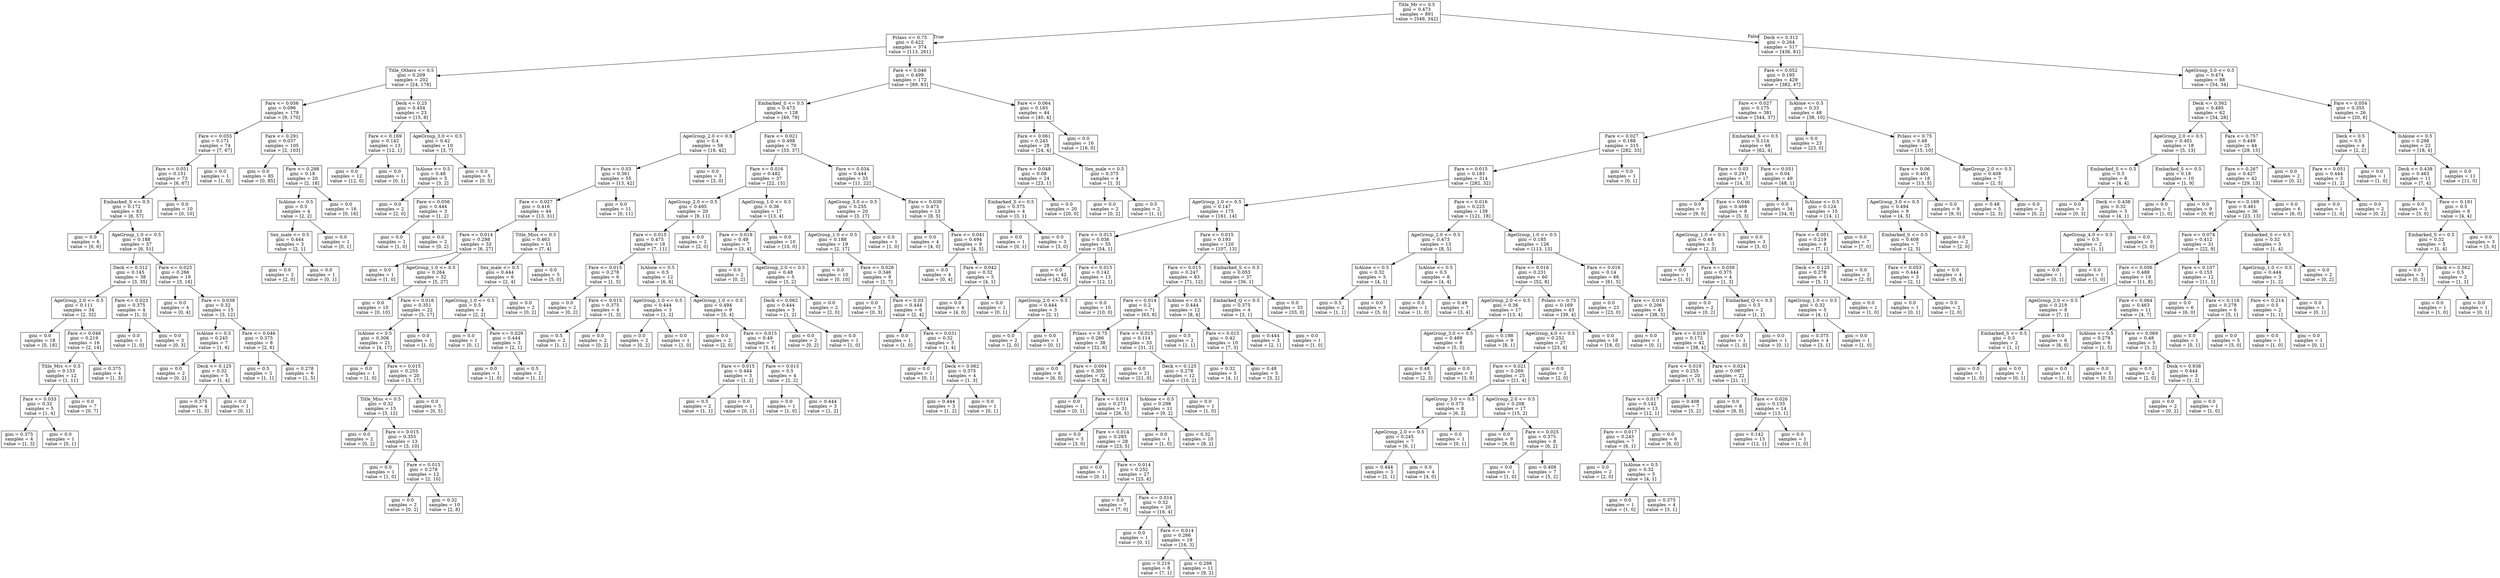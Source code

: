 digraph Tree {
node [shape=box] ;
0 [label="Title_Mr <= 0.5\ngini = 0.473\nsamples = 891\nvalue = [549, 342]"] ;
1 [label="Pclass <= 0.75\ngini = 0.422\nsamples = 374\nvalue = [113, 261]"] ;
0 -> 1 [labeldistance=2.5, labelangle=45, headlabel="True"] ;
2 [label="Title_Others <= 0.5\ngini = 0.209\nsamples = 202\nvalue = [24, 178]"] ;
1 -> 2 ;
3 [label="Fare <= 0.056\ngini = 0.096\nsamples = 179\nvalue = [9, 170]"] ;
2 -> 3 ;
4 [label="Fare <= 0.055\ngini = 0.171\nsamples = 74\nvalue = [7, 67]"] ;
3 -> 4 ;
5 [label="Fare <= 0.051\ngini = 0.151\nsamples = 73\nvalue = [6, 67]"] ;
4 -> 5 ;
6 [label="Embarked_S <= 0.5\ngini = 0.172\nsamples = 63\nvalue = [6, 57]"] ;
5 -> 6 ;
7 [label="gini = 0.0\nsamples = 6\nvalue = [0, 6]"] ;
6 -> 7 ;
8 [label="AgeGroup_1.0 <= 0.5\ngini = 0.188\nsamples = 57\nvalue = [6, 51]"] ;
6 -> 8 ;
9 [label="Deck <= 0.312\ngini = 0.145\nsamples = 38\nvalue = [3, 35]"] ;
8 -> 9 ;
10 [label="AgeGroup_2.0 <= 0.5\ngini = 0.111\nsamples = 34\nvalue = [2, 32]"] ;
9 -> 10 ;
11 [label="gini = 0.0\nsamples = 18\nvalue = [0, 18]"] ;
10 -> 11 ;
12 [label="Fare <= 0.048\ngini = 0.219\nsamples = 16\nvalue = [2, 14]"] ;
10 -> 12 ;
13 [label="Title_Mrs <= 0.5\ngini = 0.153\nsamples = 12\nvalue = [1, 11]"] ;
12 -> 13 ;
14 [label="Fare <= 0.033\ngini = 0.32\nsamples = 5\nvalue = [1, 4]"] ;
13 -> 14 ;
15 [label="gini = 0.375\nsamples = 4\nvalue = [1, 3]"] ;
14 -> 15 ;
16 [label="gini = 0.0\nsamples = 1\nvalue = [0, 1]"] ;
14 -> 16 ;
17 [label="gini = 0.0\nsamples = 7\nvalue = [0, 7]"] ;
13 -> 17 ;
18 [label="gini = 0.375\nsamples = 4\nvalue = [1, 3]"] ;
12 -> 18 ;
19 [label="Fare <= 0.023\ngini = 0.375\nsamples = 4\nvalue = [1, 3]"] ;
9 -> 19 ;
20 [label="gini = 0.0\nsamples = 1\nvalue = [1, 0]"] ;
19 -> 20 ;
21 [label="gini = 0.0\nsamples = 3\nvalue = [0, 3]"] ;
19 -> 21 ;
22 [label="Fare <= 0.025\ngini = 0.266\nsamples = 19\nvalue = [3, 16]"] ;
8 -> 22 ;
23 [label="gini = 0.0\nsamples = 4\nvalue = [0, 4]"] ;
22 -> 23 ;
24 [label="Fare <= 0.039\ngini = 0.32\nsamples = 15\nvalue = [3, 12]"] ;
22 -> 24 ;
25 [label="IsAlone <= 0.5\ngini = 0.245\nsamples = 7\nvalue = [1, 6]"] ;
24 -> 25 ;
26 [label="gini = 0.0\nsamples = 2\nvalue = [0, 2]"] ;
25 -> 26 ;
27 [label="Deck <= 0.125\ngini = 0.32\nsamples = 5\nvalue = [1, 4]"] ;
25 -> 27 ;
28 [label="gini = 0.375\nsamples = 4\nvalue = [1, 3]"] ;
27 -> 28 ;
29 [label="gini = 0.0\nsamples = 1\nvalue = [0, 1]"] ;
27 -> 29 ;
30 [label="Fare <= 0.046\ngini = 0.375\nsamples = 8\nvalue = [2, 6]"] ;
24 -> 30 ;
31 [label="gini = 0.5\nsamples = 2\nvalue = [1, 1]"] ;
30 -> 31 ;
32 [label="gini = 0.278\nsamples = 6\nvalue = [1, 5]"] ;
30 -> 32 ;
33 [label="gini = 0.0\nsamples = 10\nvalue = [0, 10]"] ;
5 -> 33 ;
34 [label="gini = 0.0\nsamples = 1\nvalue = [1, 0]"] ;
4 -> 34 ;
35 [label="Fare <= 0.291\ngini = 0.037\nsamples = 105\nvalue = [2, 103]"] ;
3 -> 35 ;
36 [label="gini = 0.0\nsamples = 85\nvalue = [0, 85]"] ;
35 -> 36 ;
37 [label="Fare <= 0.298\ngini = 0.18\nsamples = 20\nvalue = [2, 18]"] ;
35 -> 37 ;
38 [label="IsAlone <= 0.5\ngini = 0.5\nsamples = 4\nvalue = [2, 2]"] ;
37 -> 38 ;
39 [label="Sex_male <= 0.5\ngini = 0.444\nsamples = 3\nvalue = [2, 1]"] ;
38 -> 39 ;
40 [label="gini = 0.0\nsamples = 2\nvalue = [2, 0]"] ;
39 -> 40 ;
41 [label="gini = 0.0\nsamples = 1\nvalue = [0, 1]"] ;
39 -> 41 ;
42 [label="gini = 0.0\nsamples = 1\nvalue = [0, 1]"] ;
38 -> 42 ;
43 [label="gini = 0.0\nsamples = 16\nvalue = [0, 16]"] ;
37 -> 43 ;
44 [label="Deck <= 0.25\ngini = 0.454\nsamples = 23\nvalue = [15, 8]"] ;
2 -> 44 ;
45 [label="Fare <= 0.169\ngini = 0.142\nsamples = 13\nvalue = [12, 1]"] ;
44 -> 45 ;
46 [label="gini = 0.0\nsamples = 12\nvalue = [12, 0]"] ;
45 -> 46 ;
47 [label="gini = 0.0\nsamples = 1\nvalue = [0, 1]"] ;
45 -> 47 ;
48 [label="AgeGroup_3.0 <= 0.5\ngini = 0.42\nsamples = 10\nvalue = [3, 7]"] ;
44 -> 48 ;
49 [label="IsAlone <= 0.5\ngini = 0.48\nsamples = 5\nvalue = [3, 2]"] ;
48 -> 49 ;
50 [label="gini = 0.0\nsamples = 2\nvalue = [2, 0]"] ;
49 -> 50 ;
51 [label="Fare <= 0.056\ngini = 0.444\nsamples = 3\nvalue = [1, 2]"] ;
49 -> 51 ;
52 [label="gini = 0.0\nsamples = 1\nvalue = [1, 0]"] ;
51 -> 52 ;
53 [label="gini = 0.0\nsamples = 2\nvalue = [0, 2]"] ;
51 -> 53 ;
54 [label="gini = 0.0\nsamples = 5\nvalue = [0, 5]"] ;
48 -> 54 ;
55 [label="Fare <= 0.046\ngini = 0.499\nsamples = 172\nvalue = [89, 83]"] ;
1 -> 55 ;
56 [label="Embarked_S <= 0.5\ngini = 0.473\nsamples = 128\nvalue = [49, 79]"] ;
55 -> 56 ;
57 [label="AgeGroup_2.0 <= 0.5\ngini = 0.4\nsamples = 58\nvalue = [16, 42]"] ;
56 -> 57 ;
58 [label="Fare <= 0.03\ngini = 0.361\nsamples = 55\nvalue = [13, 42]"] ;
57 -> 58 ;
59 [label="Fare <= 0.027\ngini = 0.416\nsamples = 44\nvalue = [13, 31]"] ;
58 -> 59 ;
60 [label="Fare <= 0.014\ngini = 0.298\nsamples = 33\nvalue = [6, 27]"] ;
59 -> 60 ;
61 [label="gini = 0.0\nsamples = 1\nvalue = [1, 0]"] ;
60 -> 61 ;
62 [label="AgeGroup_1.0 <= 0.5\ngini = 0.264\nsamples = 32\nvalue = [5, 27]"] ;
60 -> 62 ;
63 [label="gini = 0.0\nsamples = 10\nvalue = [0, 10]"] ;
62 -> 63 ;
64 [label="Fare <= 0.016\ngini = 0.351\nsamples = 22\nvalue = [5, 17]"] ;
62 -> 64 ;
65 [label="IsAlone <= 0.5\ngini = 0.308\nsamples = 21\nvalue = [4, 17]"] ;
64 -> 65 ;
66 [label="gini = 0.0\nsamples = 1\nvalue = [1, 0]"] ;
65 -> 66 ;
67 [label="Fare <= 0.015\ngini = 0.255\nsamples = 20\nvalue = [3, 17]"] ;
65 -> 67 ;
68 [label="Title_Miss <= 0.5\ngini = 0.32\nsamples = 15\nvalue = [3, 12]"] ;
67 -> 68 ;
69 [label="gini = 0.0\nsamples = 2\nvalue = [0, 2]"] ;
68 -> 69 ;
70 [label="Fare <= 0.015\ngini = 0.355\nsamples = 13\nvalue = [3, 10]"] ;
68 -> 70 ;
71 [label="gini = 0.0\nsamples = 1\nvalue = [1, 0]"] ;
70 -> 71 ;
72 [label="Fare <= 0.015\ngini = 0.278\nsamples = 12\nvalue = [2, 10]"] ;
70 -> 72 ;
73 [label="gini = 0.0\nsamples = 2\nvalue = [0, 2]"] ;
72 -> 73 ;
74 [label="gini = 0.32\nsamples = 10\nvalue = [2, 8]"] ;
72 -> 74 ;
75 [label="gini = 0.0\nsamples = 5\nvalue = [0, 5]"] ;
67 -> 75 ;
76 [label="gini = 0.0\nsamples = 1\nvalue = [1, 0]"] ;
64 -> 76 ;
77 [label="Title_Miss <= 0.5\ngini = 0.463\nsamples = 11\nvalue = [7, 4]"] ;
59 -> 77 ;
78 [label="Sex_male <= 0.5\ngini = 0.444\nsamples = 6\nvalue = [2, 4]"] ;
77 -> 78 ;
79 [label="AgeGroup_1.0 <= 0.5\ngini = 0.5\nsamples = 4\nvalue = [2, 2]"] ;
78 -> 79 ;
80 [label="gini = 0.0\nsamples = 1\nvalue = [0, 1]"] ;
79 -> 80 ;
81 [label="Fare <= 0.029\ngini = 0.444\nsamples = 3\nvalue = [2, 1]"] ;
79 -> 81 ;
82 [label="gini = 0.0\nsamples = 1\nvalue = [1, 0]"] ;
81 -> 82 ;
83 [label="gini = 0.5\nsamples = 2\nvalue = [1, 1]"] ;
81 -> 83 ;
84 [label="gini = 0.0\nsamples = 2\nvalue = [0, 2]"] ;
78 -> 84 ;
85 [label="gini = 0.0\nsamples = 5\nvalue = [5, 0]"] ;
77 -> 85 ;
86 [label="gini = 0.0\nsamples = 11\nvalue = [0, 11]"] ;
58 -> 86 ;
87 [label="gini = 0.0\nsamples = 3\nvalue = [3, 0]"] ;
57 -> 87 ;
88 [label="Fare <= 0.021\ngini = 0.498\nsamples = 70\nvalue = [33, 37]"] ;
56 -> 88 ;
89 [label="Fare <= 0.016\ngini = 0.482\nsamples = 37\nvalue = [22, 15]"] ;
88 -> 89 ;
90 [label="AgeGroup_2.0 <= 0.5\ngini = 0.495\nsamples = 20\nvalue = [9, 11]"] ;
89 -> 90 ;
91 [label="Fare <= 0.015\ngini = 0.475\nsamples = 18\nvalue = [7, 11]"] ;
90 -> 91 ;
92 [label="Fare <= 0.015\ngini = 0.278\nsamples = 6\nvalue = [1, 5]"] ;
91 -> 92 ;
93 [label="gini = 0.0\nsamples = 2\nvalue = [0, 2]"] ;
92 -> 93 ;
94 [label="Fare <= 0.015\ngini = 0.375\nsamples = 4\nvalue = [1, 3]"] ;
92 -> 94 ;
95 [label="gini = 0.5\nsamples = 2\nvalue = [1, 1]"] ;
94 -> 95 ;
96 [label="gini = 0.0\nsamples = 2\nvalue = [0, 2]"] ;
94 -> 96 ;
97 [label="IsAlone <= 0.5\ngini = 0.5\nsamples = 12\nvalue = [6, 6]"] ;
91 -> 97 ;
98 [label="AgeGroup_1.0 <= 0.5\ngini = 0.444\nsamples = 3\nvalue = [1, 2]"] ;
97 -> 98 ;
99 [label="gini = 0.0\nsamples = 2\nvalue = [0, 2]"] ;
98 -> 99 ;
100 [label="gini = 0.0\nsamples = 1\nvalue = [1, 0]"] ;
98 -> 100 ;
101 [label="AgeGroup_1.0 <= 0.5\ngini = 0.494\nsamples = 9\nvalue = [5, 4]"] ;
97 -> 101 ;
102 [label="gini = 0.0\nsamples = 2\nvalue = [2, 0]"] ;
101 -> 102 ;
103 [label="Fare <= 0.015\ngini = 0.49\nsamples = 7\nvalue = [3, 4]"] ;
101 -> 103 ;
104 [label="Fare <= 0.015\ngini = 0.444\nsamples = 3\nvalue = [1, 2]"] ;
103 -> 104 ;
105 [label="gini = 0.5\nsamples = 2\nvalue = [1, 1]"] ;
104 -> 105 ;
106 [label="gini = 0.0\nsamples = 1\nvalue = [0, 1]"] ;
104 -> 106 ;
107 [label="Fare <= 0.015\ngini = 0.5\nsamples = 4\nvalue = [2, 2]"] ;
103 -> 107 ;
108 [label="gini = 0.0\nsamples = 1\nvalue = [1, 0]"] ;
107 -> 108 ;
109 [label="gini = 0.444\nsamples = 3\nvalue = [1, 2]"] ;
107 -> 109 ;
110 [label="gini = 0.0\nsamples = 2\nvalue = [2, 0]"] ;
90 -> 110 ;
111 [label="AgeGroup_1.0 <= 0.5\ngini = 0.36\nsamples = 17\nvalue = [13, 4]"] ;
89 -> 111 ;
112 [label="Fare <= 0.018\ngini = 0.49\nsamples = 7\nvalue = [3, 4]"] ;
111 -> 112 ;
113 [label="gini = 0.0\nsamples = 2\nvalue = [0, 2]"] ;
112 -> 113 ;
114 [label="AgeGroup_2.0 <= 0.5\ngini = 0.48\nsamples = 5\nvalue = [3, 2]"] ;
112 -> 114 ;
115 [label="Deck <= 0.062\ngini = 0.444\nsamples = 3\nvalue = [1, 2]"] ;
114 -> 115 ;
116 [label="gini = 0.0\nsamples = 2\nvalue = [0, 2]"] ;
115 -> 116 ;
117 [label="gini = 0.0\nsamples = 1\nvalue = [1, 0]"] ;
115 -> 117 ;
118 [label="gini = 0.0\nsamples = 2\nvalue = [2, 0]"] ;
114 -> 118 ;
119 [label="gini = 0.0\nsamples = 10\nvalue = [10, 0]"] ;
111 -> 119 ;
120 [label="Fare <= 0.034\ngini = 0.444\nsamples = 33\nvalue = [11, 22]"] ;
88 -> 120 ;
121 [label="AgeGroup_3.0 <= 0.5\ngini = 0.255\nsamples = 20\nvalue = [3, 17]"] ;
120 -> 121 ;
122 [label="AgeGroup_1.0 <= 0.5\ngini = 0.188\nsamples = 19\nvalue = [2, 17]"] ;
121 -> 122 ;
123 [label="gini = 0.0\nsamples = 10\nvalue = [0, 10]"] ;
122 -> 123 ;
124 [label="Fare <= 0.026\ngini = 0.346\nsamples = 9\nvalue = [2, 7]"] ;
122 -> 124 ;
125 [label="gini = 0.0\nsamples = 3\nvalue = [0, 3]"] ;
124 -> 125 ;
126 [label="Fare <= 0.03\ngini = 0.444\nsamples = 6\nvalue = [2, 4]"] ;
124 -> 126 ;
127 [label="gini = 0.0\nsamples = 1\nvalue = [1, 0]"] ;
126 -> 127 ;
128 [label="Fare <= 0.031\ngini = 0.32\nsamples = 5\nvalue = [1, 4]"] ;
126 -> 128 ;
129 [label="gini = 0.0\nsamples = 1\nvalue = [0, 1]"] ;
128 -> 129 ;
130 [label="Deck <= 0.062\ngini = 0.375\nsamples = 4\nvalue = [1, 3]"] ;
128 -> 130 ;
131 [label="gini = 0.444\nsamples = 3\nvalue = [1, 2]"] ;
130 -> 131 ;
132 [label="gini = 0.0\nsamples = 1\nvalue = [0, 1]"] ;
130 -> 132 ;
133 [label="gini = 0.0\nsamples = 1\nvalue = [1, 0]"] ;
121 -> 133 ;
134 [label="Fare <= 0.039\ngini = 0.473\nsamples = 13\nvalue = [8, 5]"] ;
120 -> 134 ;
135 [label="gini = 0.0\nsamples = 4\nvalue = [4, 0]"] ;
134 -> 135 ;
136 [label="Fare <= 0.041\ngini = 0.494\nsamples = 9\nvalue = [4, 5]"] ;
134 -> 136 ;
137 [label="gini = 0.0\nsamples = 4\nvalue = [0, 4]"] ;
136 -> 137 ;
138 [label="Fare <= 0.042\ngini = 0.32\nsamples = 5\nvalue = [4, 1]"] ;
136 -> 138 ;
139 [label="gini = 0.0\nsamples = 4\nvalue = [4, 0]"] ;
138 -> 139 ;
140 [label="gini = 0.0\nsamples = 1\nvalue = [0, 1]"] ;
138 -> 140 ;
141 [label="Fare <= 0.064\ngini = 0.165\nsamples = 44\nvalue = [40, 4]"] ;
55 -> 141 ;
142 [label="Fare <= 0.061\ngini = 0.245\nsamples = 28\nvalue = [24, 4]"] ;
141 -> 142 ;
143 [label="Fare <= 0.048\ngini = 0.08\nsamples = 24\nvalue = [23, 1]"] ;
142 -> 143 ;
144 [label="Embarked_S <= 0.5\ngini = 0.375\nsamples = 4\nvalue = [3, 1]"] ;
143 -> 144 ;
145 [label="gini = 0.0\nsamples = 1\nvalue = [0, 1]"] ;
144 -> 145 ;
146 [label="gini = 0.0\nsamples = 3\nvalue = [3, 0]"] ;
144 -> 146 ;
147 [label="gini = 0.0\nsamples = 20\nvalue = [20, 0]"] ;
143 -> 147 ;
148 [label="Sex_male <= 0.5\ngini = 0.375\nsamples = 4\nvalue = [1, 3]"] ;
142 -> 148 ;
149 [label="gini = 0.0\nsamples = 2\nvalue = [0, 2]"] ;
148 -> 149 ;
150 [label="gini = 0.5\nsamples = 2\nvalue = [1, 1]"] ;
148 -> 150 ;
151 [label="gini = 0.0\nsamples = 16\nvalue = [16, 0]"] ;
141 -> 151 ;
152 [label="Deck <= 0.312\ngini = 0.264\nsamples = 517\nvalue = [436, 81]"] ;
0 -> 152 [labeldistance=2.5, labelangle=-45, headlabel="False"] ;
153 [label="Fare <= 0.052\ngini = 0.195\nsamples = 429\nvalue = [382, 47]"] ;
152 -> 153 ;
154 [label="Fare <= 0.027\ngini = 0.175\nsamples = 381\nvalue = [344, 37]"] ;
153 -> 154 ;
155 [label="Fare <= 0.027\ngini = 0.188\nsamples = 315\nvalue = [282, 33]"] ;
154 -> 155 ;
156 [label="Fare <= 0.015\ngini = 0.183\nsamples = 314\nvalue = [282, 32]"] ;
155 -> 156 ;
157 [label="AgeGroup_1.0 <= 0.5\ngini = 0.147\nsamples = 175\nvalue = [161, 14]"] ;
156 -> 157 ;
158 [label="Fare <= 0.015\ngini = 0.036\nsamples = 55\nvalue = [54, 1]"] ;
157 -> 158 ;
159 [label="gini = 0.0\nsamples = 42\nvalue = [42, 0]"] ;
158 -> 159 ;
160 [label="Fare <= 0.015\ngini = 0.142\nsamples = 13\nvalue = [12, 1]"] ;
158 -> 160 ;
161 [label="AgeGroup_2.0 <= 0.5\ngini = 0.444\nsamples = 3\nvalue = [2, 1]"] ;
160 -> 161 ;
162 [label="gini = 0.0\nsamples = 2\nvalue = [2, 0]"] ;
161 -> 162 ;
163 [label="gini = 0.0\nsamples = 1\nvalue = [0, 1]"] ;
161 -> 163 ;
164 [label="gini = 0.0\nsamples = 10\nvalue = [10, 0]"] ;
160 -> 164 ;
165 [label="Fare <= 0.015\ngini = 0.193\nsamples = 120\nvalue = [107, 13]"] ;
157 -> 165 ;
166 [label="Fare <= 0.015\ngini = 0.247\nsamples = 83\nvalue = [71, 12]"] ;
165 -> 166 ;
167 [label="Fare <= 0.014\ngini = 0.2\nsamples = 71\nvalue = [63, 8]"] ;
166 -> 167 ;
168 [label="Pclass <= 0.75\ngini = 0.266\nsamples = 38\nvalue = [32, 6]"] ;
167 -> 168 ;
169 [label="gini = 0.0\nsamples = 6\nvalue = [6, 0]"] ;
168 -> 169 ;
170 [label="Fare <= 0.004\ngini = 0.305\nsamples = 32\nvalue = [26, 6]"] ;
168 -> 170 ;
171 [label="gini = 0.0\nsamples = 1\nvalue = [0, 1]"] ;
170 -> 171 ;
172 [label="Fare <= 0.014\ngini = 0.271\nsamples = 31\nvalue = [26, 5]"] ;
170 -> 172 ;
173 [label="gini = 0.0\nsamples = 3\nvalue = [3, 0]"] ;
172 -> 173 ;
174 [label="Fare <= 0.014\ngini = 0.293\nsamples = 28\nvalue = [23, 5]"] ;
172 -> 174 ;
175 [label="gini = 0.0\nsamples = 1\nvalue = [0, 1]"] ;
174 -> 175 ;
176 [label="Fare <= 0.014\ngini = 0.252\nsamples = 27\nvalue = [23, 4]"] ;
174 -> 176 ;
177 [label="gini = 0.0\nsamples = 7\nvalue = [7, 0]"] ;
176 -> 177 ;
178 [label="Fare <= 0.014\ngini = 0.32\nsamples = 20\nvalue = [16, 4]"] ;
176 -> 178 ;
179 [label="gini = 0.0\nsamples = 1\nvalue = [0, 1]"] ;
178 -> 179 ;
180 [label="Fare <= 0.014\ngini = 0.266\nsamples = 19\nvalue = [16, 3]"] ;
178 -> 180 ;
181 [label="gini = 0.219\nsamples = 8\nvalue = [7, 1]"] ;
180 -> 181 ;
182 [label="gini = 0.298\nsamples = 11\nvalue = [9, 2]"] ;
180 -> 182 ;
183 [label="Fare <= 0.015\ngini = 0.114\nsamples = 33\nvalue = [31, 2]"] ;
167 -> 183 ;
184 [label="gini = 0.0\nsamples = 21\nvalue = [21, 0]"] ;
183 -> 184 ;
185 [label="Deck <= 0.125\ngini = 0.278\nsamples = 12\nvalue = [10, 2]"] ;
183 -> 185 ;
186 [label="IsAlone <= 0.5\ngini = 0.298\nsamples = 11\nvalue = [9, 2]"] ;
185 -> 186 ;
187 [label="gini = 0.0\nsamples = 1\nvalue = [1, 0]"] ;
186 -> 187 ;
188 [label="gini = 0.32\nsamples = 10\nvalue = [8, 2]"] ;
186 -> 188 ;
189 [label="gini = 0.0\nsamples = 1\nvalue = [1, 0]"] ;
185 -> 189 ;
190 [label="IsAlone <= 0.5\ngini = 0.444\nsamples = 12\nvalue = [8, 4]"] ;
166 -> 190 ;
191 [label="gini = 0.5\nsamples = 2\nvalue = [1, 1]"] ;
190 -> 191 ;
192 [label="Fare <= 0.015\ngini = 0.42\nsamples = 10\nvalue = [7, 3]"] ;
190 -> 192 ;
193 [label="gini = 0.32\nsamples = 5\nvalue = [4, 1]"] ;
192 -> 193 ;
194 [label="gini = 0.48\nsamples = 5\nvalue = [3, 2]"] ;
192 -> 194 ;
195 [label="Embarked_S <= 0.5\ngini = 0.053\nsamples = 37\nvalue = [36, 1]"] ;
165 -> 195 ;
196 [label="Embarked_Q <= 0.5\ngini = 0.375\nsamples = 4\nvalue = [3, 1]"] ;
195 -> 196 ;
197 [label="gini = 0.444\nsamples = 3\nvalue = [2, 1]"] ;
196 -> 197 ;
198 [label="gini = 0.0\nsamples = 1\nvalue = [1, 0]"] ;
196 -> 198 ;
199 [label="gini = 0.0\nsamples = 33\nvalue = [33, 0]"] ;
195 -> 199 ;
200 [label="Fare <= 0.016\ngini = 0.225\nsamples = 139\nvalue = [121, 18]"] ;
156 -> 200 ;
201 [label="AgeGroup_2.0 <= 0.5\ngini = 0.473\nsamples = 13\nvalue = [8, 5]"] ;
200 -> 201 ;
202 [label="IsAlone <= 0.5\ngini = 0.32\nsamples = 5\nvalue = [4, 1]"] ;
201 -> 202 ;
203 [label="gini = 0.5\nsamples = 2\nvalue = [1, 1]"] ;
202 -> 203 ;
204 [label="gini = 0.0\nsamples = 3\nvalue = [3, 0]"] ;
202 -> 204 ;
205 [label="IsAlone <= 0.5\ngini = 0.5\nsamples = 8\nvalue = [4, 4]"] ;
201 -> 205 ;
206 [label="gini = 0.0\nsamples = 1\nvalue = [1, 0]"] ;
205 -> 206 ;
207 [label="gini = 0.49\nsamples = 7\nvalue = [3, 4]"] ;
205 -> 207 ;
208 [label="AgeGroup_1.0 <= 0.5\ngini = 0.185\nsamples = 126\nvalue = [113, 13]"] ;
200 -> 208 ;
209 [label="Fare <= 0.016\ngini = 0.231\nsamples = 60\nvalue = [52, 8]"] ;
208 -> 209 ;
210 [label="AgeGroup_2.0 <= 0.5\ngini = 0.36\nsamples = 17\nvalue = [13, 4]"] ;
209 -> 210 ;
211 [label="AgeGroup_3.0 <= 0.5\ngini = 0.469\nsamples = 8\nvalue = [5, 3]"] ;
210 -> 211 ;
212 [label="gini = 0.48\nsamples = 5\nvalue = [2, 3]"] ;
211 -> 212 ;
213 [label="gini = 0.0\nsamples = 3\nvalue = [3, 0]"] ;
211 -> 213 ;
214 [label="gini = 0.198\nsamples = 9\nvalue = [8, 1]"] ;
210 -> 214 ;
215 [label="Pclass <= 0.75\ngini = 0.169\nsamples = 43\nvalue = [39, 4]"] ;
209 -> 215 ;
216 [label="AgeGroup_4.0 <= 0.5\ngini = 0.252\nsamples = 27\nvalue = [23, 4]"] ;
215 -> 216 ;
217 [label="Fare <= 0.021\ngini = 0.269\nsamples = 25\nvalue = [21, 4]"] ;
216 -> 217 ;
218 [label="AgeGroup_3.0 <= 0.5\ngini = 0.375\nsamples = 8\nvalue = [6, 2]"] ;
217 -> 218 ;
219 [label="AgeGroup_2.0 <= 0.5\ngini = 0.245\nsamples = 7\nvalue = [6, 1]"] ;
218 -> 219 ;
220 [label="gini = 0.444\nsamples = 3\nvalue = [2, 1]"] ;
219 -> 220 ;
221 [label="gini = 0.0\nsamples = 4\nvalue = [4, 0]"] ;
219 -> 221 ;
222 [label="gini = 0.0\nsamples = 1\nvalue = [0, 1]"] ;
218 -> 222 ;
223 [label="AgeGroup_2.0 <= 0.5\ngini = 0.208\nsamples = 17\nvalue = [15, 2]"] ;
217 -> 223 ;
224 [label="gini = 0.0\nsamples = 9\nvalue = [9, 0]"] ;
223 -> 224 ;
225 [label="Fare <= 0.025\ngini = 0.375\nsamples = 8\nvalue = [6, 2]"] ;
223 -> 225 ;
226 [label="gini = 0.0\nsamples = 1\nvalue = [1, 0]"] ;
225 -> 226 ;
227 [label="gini = 0.408\nsamples = 7\nvalue = [5, 2]"] ;
225 -> 227 ;
228 [label="gini = 0.0\nsamples = 2\nvalue = [2, 0]"] ;
216 -> 228 ;
229 [label="gini = 0.0\nsamples = 16\nvalue = [16, 0]"] ;
215 -> 229 ;
230 [label="Fare <= 0.016\ngini = 0.14\nsamples = 66\nvalue = [61, 5]"] ;
208 -> 230 ;
231 [label="gini = 0.0\nsamples = 23\nvalue = [23, 0]"] ;
230 -> 231 ;
232 [label="Fare <= 0.016\ngini = 0.206\nsamples = 43\nvalue = [38, 5]"] ;
230 -> 232 ;
233 [label="gini = 0.0\nsamples = 1\nvalue = [0, 1]"] ;
232 -> 233 ;
234 [label="Fare <= 0.019\ngini = 0.172\nsamples = 42\nvalue = [38, 4]"] ;
232 -> 234 ;
235 [label="Fare <= 0.019\ngini = 0.255\nsamples = 20\nvalue = [17, 3]"] ;
234 -> 235 ;
236 [label="Fare <= 0.017\ngini = 0.142\nsamples = 13\nvalue = [12, 1]"] ;
235 -> 236 ;
237 [label="Fare <= 0.017\ngini = 0.245\nsamples = 7\nvalue = [6, 1]"] ;
236 -> 237 ;
238 [label="gini = 0.0\nsamples = 2\nvalue = [2, 0]"] ;
237 -> 238 ;
239 [label="IsAlone <= 0.5\ngini = 0.32\nsamples = 5\nvalue = [4, 1]"] ;
237 -> 239 ;
240 [label="gini = 0.0\nsamples = 1\nvalue = [1, 0]"] ;
239 -> 240 ;
241 [label="gini = 0.375\nsamples = 4\nvalue = [3, 1]"] ;
239 -> 241 ;
242 [label="gini = 0.0\nsamples = 6\nvalue = [6, 0]"] ;
236 -> 242 ;
243 [label="gini = 0.408\nsamples = 7\nvalue = [5, 2]"] ;
235 -> 243 ;
244 [label="Fare <= 0.024\ngini = 0.087\nsamples = 22\nvalue = [21, 1]"] ;
234 -> 244 ;
245 [label="gini = 0.0\nsamples = 8\nvalue = [8, 0]"] ;
244 -> 245 ;
246 [label="Fare <= 0.026\ngini = 0.133\nsamples = 14\nvalue = [13, 1]"] ;
244 -> 246 ;
247 [label="gini = 0.142\nsamples = 13\nvalue = [12, 1]"] ;
246 -> 247 ;
248 [label="gini = 0.0\nsamples = 1\nvalue = [1, 0]"] ;
246 -> 248 ;
249 [label="gini = 0.0\nsamples = 1\nvalue = [0, 1]"] ;
155 -> 249 ;
250 [label="Embarked_S <= 0.5\ngini = 0.114\nsamples = 66\nvalue = [62, 4]"] ;
154 -> 250 ;
251 [label="Fare <= 0.03\ngini = 0.291\nsamples = 17\nvalue = [14, 3]"] ;
250 -> 251 ;
252 [label="gini = 0.0\nsamples = 9\nvalue = [9, 0]"] ;
251 -> 252 ;
253 [label="Fare <= 0.046\ngini = 0.469\nsamples = 8\nvalue = [5, 3]"] ;
251 -> 253 ;
254 [label="AgeGroup_1.0 <= 0.5\ngini = 0.48\nsamples = 5\nvalue = [2, 3]"] ;
253 -> 254 ;
255 [label="gini = 0.0\nsamples = 1\nvalue = [1, 0]"] ;
254 -> 255 ;
256 [label="Fare <= 0.039\ngini = 0.375\nsamples = 4\nvalue = [1, 3]"] ;
254 -> 256 ;
257 [label="gini = 0.0\nsamples = 2\nvalue = [0, 2]"] ;
256 -> 257 ;
258 [label="Embarked_Q <= 0.5\ngini = 0.5\nsamples = 2\nvalue = [1, 1]"] ;
256 -> 258 ;
259 [label="gini = 0.0\nsamples = 1\nvalue = [1, 0]"] ;
258 -> 259 ;
260 [label="gini = 0.0\nsamples = 1\nvalue = [0, 1]"] ;
258 -> 260 ;
261 [label="gini = 0.0\nsamples = 3\nvalue = [3, 0]"] ;
253 -> 261 ;
262 [label="Fare <= 0.051\ngini = 0.04\nsamples = 49\nvalue = [48, 1]"] ;
250 -> 262 ;
263 [label="gini = 0.0\nsamples = 34\nvalue = [34, 0]"] ;
262 -> 263 ;
264 [label="IsAlone <= 0.5\ngini = 0.124\nsamples = 15\nvalue = [14, 1]"] ;
262 -> 264 ;
265 [label="Fare <= 0.051\ngini = 0.219\nsamples = 8\nvalue = [7, 1]"] ;
264 -> 265 ;
266 [label="Deck <= 0.125\ngini = 0.278\nsamples = 6\nvalue = [5, 1]"] ;
265 -> 266 ;
267 [label="AgeGroup_1.0 <= 0.5\ngini = 0.32\nsamples = 5\nvalue = [4, 1]"] ;
266 -> 267 ;
268 [label="gini = 0.375\nsamples = 4\nvalue = [3, 1]"] ;
267 -> 268 ;
269 [label="gini = 0.0\nsamples = 1\nvalue = [1, 0]"] ;
267 -> 269 ;
270 [label="gini = 0.0\nsamples = 1\nvalue = [1, 0]"] ;
266 -> 270 ;
271 [label="gini = 0.0\nsamples = 2\nvalue = [2, 0]"] ;
265 -> 271 ;
272 [label="gini = 0.0\nsamples = 7\nvalue = [7, 0]"] ;
264 -> 272 ;
273 [label="IsAlone <= 0.5\ngini = 0.33\nsamples = 48\nvalue = [38, 10]"] ;
153 -> 273 ;
274 [label="gini = 0.0\nsamples = 23\nvalue = [23, 0]"] ;
273 -> 274 ;
275 [label="Pclass <= 0.75\ngini = 0.48\nsamples = 25\nvalue = [15, 10]"] ;
273 -> 275 ;
276 [label="Fare <= 0.06\ngini = 0.401\nsamples = 18\nvalue = [13, 5]"] ;
275 -> 276 ;
277 [label="AgeGroup_3.0 <= 0.5\ngini = 0.494\nsamples = 9\nvalue = [4, 5]"] ;
276 -> 277 ;
278 [label="Embarked_S <= 0.5\ngini = 0.408\nsamples = 7\nvalue = [2, 5]"] ;
277 -> 278 ;
279 [label="Fare <= 0.053\ngini = 0.444\nsamples = 3\nvalue = [2, 1]"] ;
278 -> 279 ;
280 [label="gini = 0.0\nsamples = 1\nvalue = [0, 1]"] ;
279 -> 280 ;
281 [label="gini = 0.0\nsamples = 2\nvalue = [2, 0]"] ;
279 -> 281 ;
282 [label="gini = 0.0\nsamples = 4\nvalue = [0, 4]"] ;
278 -> 282 ;
283 [label="gini = 0.0\nsamples = 2\nvalue = [2, 0]"] ;
277 -> 283 ;
284 [label="gini = 0.0\nsamples = 9\nvalue = [9, 0]"] ;
276 -> 284 ;
285 [label="AgeGroup_2.0 <= 0.5\ngini = 0.408\nsamples = 7\nvalue = [2, 5]"] ;
275 -> 285 ;
286 [label="gini = 0.48\nsamples = 5\nvalue = [2, 3]"] ;
285 -> 286 ;
287 [label="gini = 0.0\nsamples = 2\nvalue = [0, 2]"] ;
285 -> 287 ;
288 [label="AgeGroup_3.0 <= 0.5\ngini = 0.474\nsamples = 88\nvalue = [54, 34]"] ;
152 -> 288 ;
289 [label="Deck <= 0.562\ngini = 0.495\nsamples = 62\nvalue = [34, 28]"] ;
288 -> 289 ;
290 [label="AgeGroup_2.0 <= 0.5\ngini = 0.401\nsamples = 18\nvalue = [5, 13]"] ;
289 -> 290 ;
291 [label="Embarked_S <= 0.5\ngini = 0.5\nsamples = 8\nvalue = [4, 4]"] ;
290 -> 291 ;
292 [label="gini = 0.0\nsamples = 3\nvalue = [0, 3]"] ;
291 -> 292 ;
293 [label="Deck <= 0.438\ngini = 0.32\nsamples = 5\nvalue = [4, 1]"] ;
291 -> 293 ;
294 [label="AgeGroup_4.0 <= 0.5\ngini = 0.5\nsamples = 2\nvalue = [1, 1]"] ;
293 -> 294 ;
295 [label="gini = 0.0\nsamples = 1\nvalue = [0, 1]"] ;
294 -> 295 ;
296 [label="gini = 0.0\nsamples = 1\nvalue = [1, 0]"] ;
294 -> 296 ;
297 [label="gini = 0.0\nsamples = 3\nvalue = [3, 0]"] ;
293 -> 297 ;
298 [label="Embarked_S <= 0.5\ngini = 0.18\nsamples = 10\nvalue = [1, 9]"] ;
290 -> 298 ;
299 [label="gini = 0.0\nsamples = 1\nvalue = [1, 0]"] ;
298 -> 299 ;
300 [label="gini = 0.0\nsamples = 9\nvalue = [0, 9]"] ;
298 -> 300 ;
301 [label="Fare <= 0.757\ngini = 0.449\nsamples = 44\nvalue = [29, 15]"] ;
289 -> 301 ;
302 [label="Fare <= 0.267\ngini = 0.427\nsamples = 42\nvalue = [29, 13]"] ;
301 -> 302 ;
303 [label="Fare <= 0.169\ngini = 0.461\nsamples = 36\nvalue = [23, 13]"] ;
302 -> 303 ;
304 [label="Fare <= 0.074\ngini = 0.412\nsamples = 31\nvalue = [22, 9]"] ;
303 -> 304 ;
305 [label="Fare <= 0.056\ngini = 0.488\nsamples = 19\nvalue = [11, 8]"] ;
304 -> 305 ;
306 [label="AgeGroup_2.0 <= 0.5\ngini = 0.219\nsamples = 8\nvalue = [7, 1]"] ;
305 -> 306 ;
307 [label="Embarked_S <= 0.5\ngini = 0.5\nsamples = 2\nvalue = [1, 1]"] ;
306 -> 307 ;
308 [label="gini = 0.0\nsamples = 1\nvalue = [1, 0]"] ;
307 -> 308 ;
309 [label="gini = 0.0\nsamples = 1\nvalue = [0, 1]"] ;
307 -> 309 ;
310 [label="gini = 0.0\nsamples = 6\nvalue = [6, 0]"] ;
306 -> 310 ;
311 [label="Fare <= 0.064\ngini = 0.463\nsamples = 11\nvalue = [4, 7]"] ;
305 -> 311 ;
312 [label="IsAlone <= 0.5\ngini = 0.278\nsamples = 6\nvalue = [1, 5]"] ;
311 -> 312 ;
313 [label="gini = 0.0\nsamples = 1\nvalue = [1, 0]"] ;
312 -> 313 ;
314 [label="gini = 0.0\nsamples = 5\nvalue = [0, 5]"] ;
312 -> 314 ;
315 [label="Fare <= 0.069\ngini = 0.48\nsamples = 5\nvalue = [3, 2]"] ;
311 -> 315 ;
316 [label="gini = 0.0\nsamples = 2\nvalue = [2, 0]"] ;
315 -> 316 ;
317 [label="Deck <= 0.938\ngini = 0.444\nsamples = 3\nvalue = [1, 2]"] ;
315 -> 317 ;
318 [label="gini = 0.0\nsamples = 2\nvalue = [0, 2]"] ;
317 -> 318 ;
319 [label="gini = 0.0\nsamples = 1\nvalue = [1, 0]"] ;
317 -> 319 ;
320 [label="Fare <= 0.107\ngini = 0.153\nsamples = 12\nvalue = [11, 1]"] ;
304 -> 320 ;
321 [label="gini = 0.0\nsamples = 6\nvalue = [6, 0]"] ;
320 -> 321 ;
322 [label="Fare <= 0.116\ngini = 0.278\nsamples = 6\nvalue = [5, 1]"] ;
320 -> 322 ;
323 [label="gini = 0.0\nsamples = 1\nvalue = [0, 1]"] ;
322 -> 323 ;
324 [label="gini = 0.0\nsamples = 5\nvalue = [5, 0]"] ;
322 -> 324 ;
325 [label="Embarked_S <= 0.5\ngini = 0.32\nsamples = 5\nvalue = [1, 4]"] ;
303 -> 325 ;
326 [label="AgeGroup_1.0 <= 0.5\ngini = 0.444\nsamples = 3\nvalue = [1, 2]"] ;
325 -> 326 ;
327 [label="Fare <= 0.214\ngini = 0.5\nsamples = 2\nvalue = [1, 1]"] ;
326 -> 327 ;
328 [label="gini = 0.0\nsamples = 1\nvalue = [1, 0]"] ;
327 -> 328 ;
329 [label="gini = 0.0\nsamples = 1\nvalue = [0, 1]"] ;
327 -> 329 ;
330 [label="gini = 0.0\nsamples = 1\nvalue = [0, 1]"] ;
326 -> 330 ;
331 [label="gini = 0.0\nsamples = 2\nvalue = [0, 2]"] ;
325 -> 331 ;
332 [label="gini = 0.0\nsamples = 6\nvalue = [6, 0]"] ;
302 -> 332 ;
333 [label="gini = 0.0\nsamples = 2\nvalue = [0, 2]"] ;
301 -> 333 ;
334 [label="Fare <= 0.054\ngini = 0.355\nsamples = 26\nvalue = [20, 6]"] ;
288 -> 334 ;
335 [label="Deck <= 0.5\ngini = 0.5\nsamples = 4\nvalue = [2, 2]"] ;
334 -> 335 ;
336 [label="Fare <= 0.051\ngini = 0.444\nsamples = 3\nvalue = [1, 2]"] ;
335 -> 336 ;
337 [label="gini = 0.0\nsamples = 1\nvalue = [1, 0]"] ;
336 -> 337 ;
338 [label="gini = 0.0\nsamples = 2\nvalue = [0, 2]"] ;
336 -> 338 ;
339 [label="gini = 0.0\nsamples = 1\nvalue = [1, 0]"] ;
335 -> 339 ;
340 [label="IsAlone <= 0.5\ngini = 0.298\nsamples = 22\nvalue = [18, 4]"] ;
334 -> 340 ;
341 [label="Deck <= 0.438\ngini = 0.463\nsamples = 11\nvalue = [7, 4]"] ;
340 -> 341 ;
342 [label="gini = 0.0\nsamples = 3\nvalue = [3, 0]"] ;
341 -> 342 ;
343 [label="Fare <= 0.191\ngini = 0.5\nsamples = 8\nvalue = [4, 4]"] ;
341 -> 343 ;
344 [label="Embarked_S <= 0.5\ngini = 0.32\nsamples = 5\nvalue = [1, 4]"] ;
343 -> 344 ;
345 [label="gini = 0.0\nsamples = 3\nvalue = [0, 3]"] ;
344 -> 345 ;
346 [label="Deck <= 0.562\ngini = 0.5\nsamples = 2\nvalue = [1, 1]"] ;
344 -> 346 ;
347 [label="gini = 0.0\nsamples = 1\nvalue = [1, 0]"] ;
346 -> 347 ;
348 [label="gini = 0.0\nsamples = 1\nvalue = [0, 1]"] ;
346 -> 348 ;
349 [label="gini = 0.0\nsamples = 3\nvalue = [3, 0]"] ;
343 -> 349 ;
350 [label="gini = 0.0\nsamples = 11\nvalue = [11, 0]"] ;
340 -> 350 ;
}
